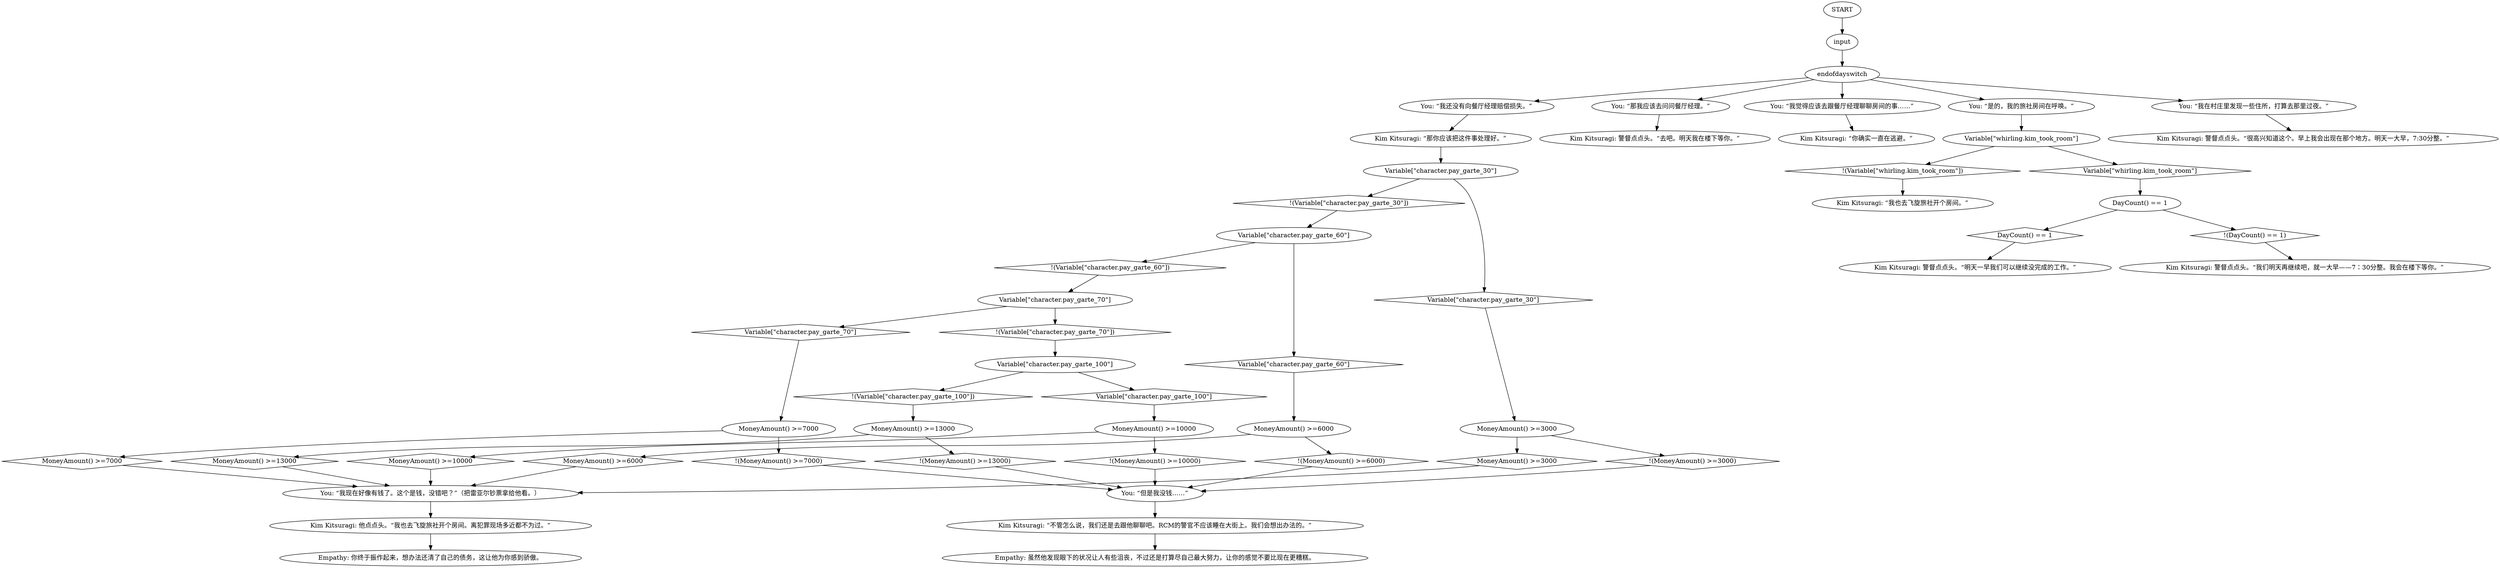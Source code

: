 # KIM SWITCH / END OF DAY
# Kim wants to call it a day.
# ==================================================
digraph G {
	  0 [label="START"];
	  1 [label="input"];
	  2 [label="You: “我还没有向餐厅经理赔偿损失。”"];
	  3 [label="Variable[\"character.pay_garte_30\"]"];
	  4 [label="Variable[\"character.pay_garte_30\"]", shape=diamond];
	  5 [label="!(Variable[\"character.pay_garte_30\"])", shape=diamond];
	  6 [label="Empathy: 虽然他发现眼下的状况让人有些沮丧，不过还是打算尽自己最大努力，让你的感觉不要比现在更糟糕。"];
	  7 [label="You: “那我应该去问问餐厅经理。”"];
	  8 [label="Variable[\"character.pay_garte_70\"]"];
	  9 [label="Variable[\"character.pay_garte_70\"]", shape=diamond];
	  10 [label="!(Variable[\"character.pay_garte_70\"])", shape=diamond];
	  11 [label="You: “但是我没钱……”"];
	  12 [label="Empathy: 你终于振作起来，想办法还清了自己的债务，这让他为你感到骄傲。"];
	  13 [label="MoneyAmount() >=10000"];
	  14 [label="MoneyAmount() >=10000", shape=diamond];
	  15 [label="!(MoneyAmount() >=10000)", shape=diamond];
	  16 [label="Kim Kitsuragi: 他点点头。“我也去飞旋旅社开个房间。离犯罪现场多近都不为过。”"];
	  17 [label="MoneyAmount() >=13000"];
	  18 [label="MoneyAmount() >=13000", shape=diamond];
	  19 [label="!(MoneyAmount() >=13000)", shape=diamond];
	  20 [label="MoneyAmount() >=6000"];
	  21 [label="MoneyAmount() >=6000", shape=diamond];
	  22 [label="!(MoneyAmount() >=6000)", shape=diamond];
	  23 [label="Kim Kitsuragi: “不管怎么说，我们还是去跟他聊聊吧。RCM的警官不应该睡在大街上。我们会想出办法的。”"];
	  24 [label="You: “我现在好像有钱了。这个是钱，没错吧？”（把雷亚尔钞票拿给他看。）"];
	  25 [label="DayCount() == 1"];
	  26 [label="DayCount() == 1", shape=diamond];
	  27 [label="!(DayCount() == 1)", shape=diamond];
	  28 [label="Kim Kitsuragi: 警督点点头。“明天一早我们可以继续没完成的工作。”"];
	  29 [label="MoneyAmount() >=7000"];
	  30 [label="MoneyAmount() >=7000", shape=diamond];
	  31 [label="!(MoneyAmount() >=7000)", shape=diamond];
	  32 [label="You: “我觉得应该去跟餐厅经理聊聊房间的事……”"];
	  34 [label="Kim Kitsuragi: 警督点点头。“很高兴知道这个。早上我会出现在那个地方。明天一大早，7:30分整。”"];
	  35 [label="Variable[\"character.pay_garte_100\"]"];
	  36 [label="Variable[\"character.pay_garte_100\"]", shape=diamond];
	  37 [label="!(Variable[\"character.pay_garte_100\"])", shape=diamond];
	  38 [label="Kim Kitsuragi: 警督点点头。“我们明天再继续吧，就一大早——7：30分整。我会在楼下等你。”"];
	  39 [label="Kim Kitsuragi: “你确实一直在逃避。”"];
	  40 [label="Kim Kitsuragi: 警督点点头。“去吧。明天我在楼下等你。”"];
	  41 [label="You: “是的，我的旅社房间在呼唤。”"];
	  42 [label="Variable[\"whirling.kim_took_room\"]"];
	  43 [label="Variable[\"whirling.kim_took_room\"]", shape=diamond];
	  44 [label="!(Variable[\"whirling.kim_took_room\"])", shape=diamond];
	  45 [label="MoneyAmount() >=3000"];
	  46 [label="MoneyAmount() >=3000", shape=diamond];
	  47 [label="!(MoneyAmount() >=3000)", shape=diamond];
	  48 [label="endofdayswitch"];
	  49 [label="Variable[\"character.pay_garte_60\"]"];
	  50 [label="Variable[\"character.pay_garte_60\"]", shape=diamond];
	  51 [label="!(Variable[\"character.pay_garte_60\"])", shape=diamond];
	  52 [label="Kim Kitsuragi: “我也去飞旋旅社开个房间。”"];
	  53 [label="You: “我在村庄里发现一些住所，打算去那里过夜。”"];
	  54 [label="Kim Kitsuragi: “那你应该把这件事处理好。”"];
	  0 -> 1
	  1 -> 48
	  2 -> 54
	  3 -> 4
	  3 -> 5
	  4 -> 45
	  5 -> 49
	  7 -> 40
	  8 -> 9
	  8 -> 10
	  9 -> 29
	  10 -> 35
	  11 -> 23
	  13 -> 14
	  13 -> 15
	  14 -> 24
	  15 -> 11
	  16 -> 12
	  17 -> 18
	  17 -> 19
	  18 -> 24
	  19 -> 11
	  20 -> 21
	  20 -> 22
	  21 -> 24
	  22 -> 11
	  23 -> 6
	  24 -> 16
	  25 -> 26
	  25 -> 27
	  26 -> 28
	  27 -> 38
	  29 -> 30
	  29 -> 31
	  30 -> 24
	  31 -> 11
	  32 -> 39
	  35 -> 36
	  35 -> 37
	  36 -> 13
	  37 -> 17
	  41 -> 42
	  42 -> 43
	  42 -> 44
	  43 -> 25
	  44 -> 52
	  45 -> 46
	  45 -> 47
	  46 -> 24
	  47 -> 11
	  48 -> 32
	  48 -> 2
	  48 -> 7
	  48 -> 41
	  48 -> 53
	  49 -> 50
	  49 -> 51
	  50 -> 20
	  51 -> 8
	  53 -> 34
	  54 -> 3
}

